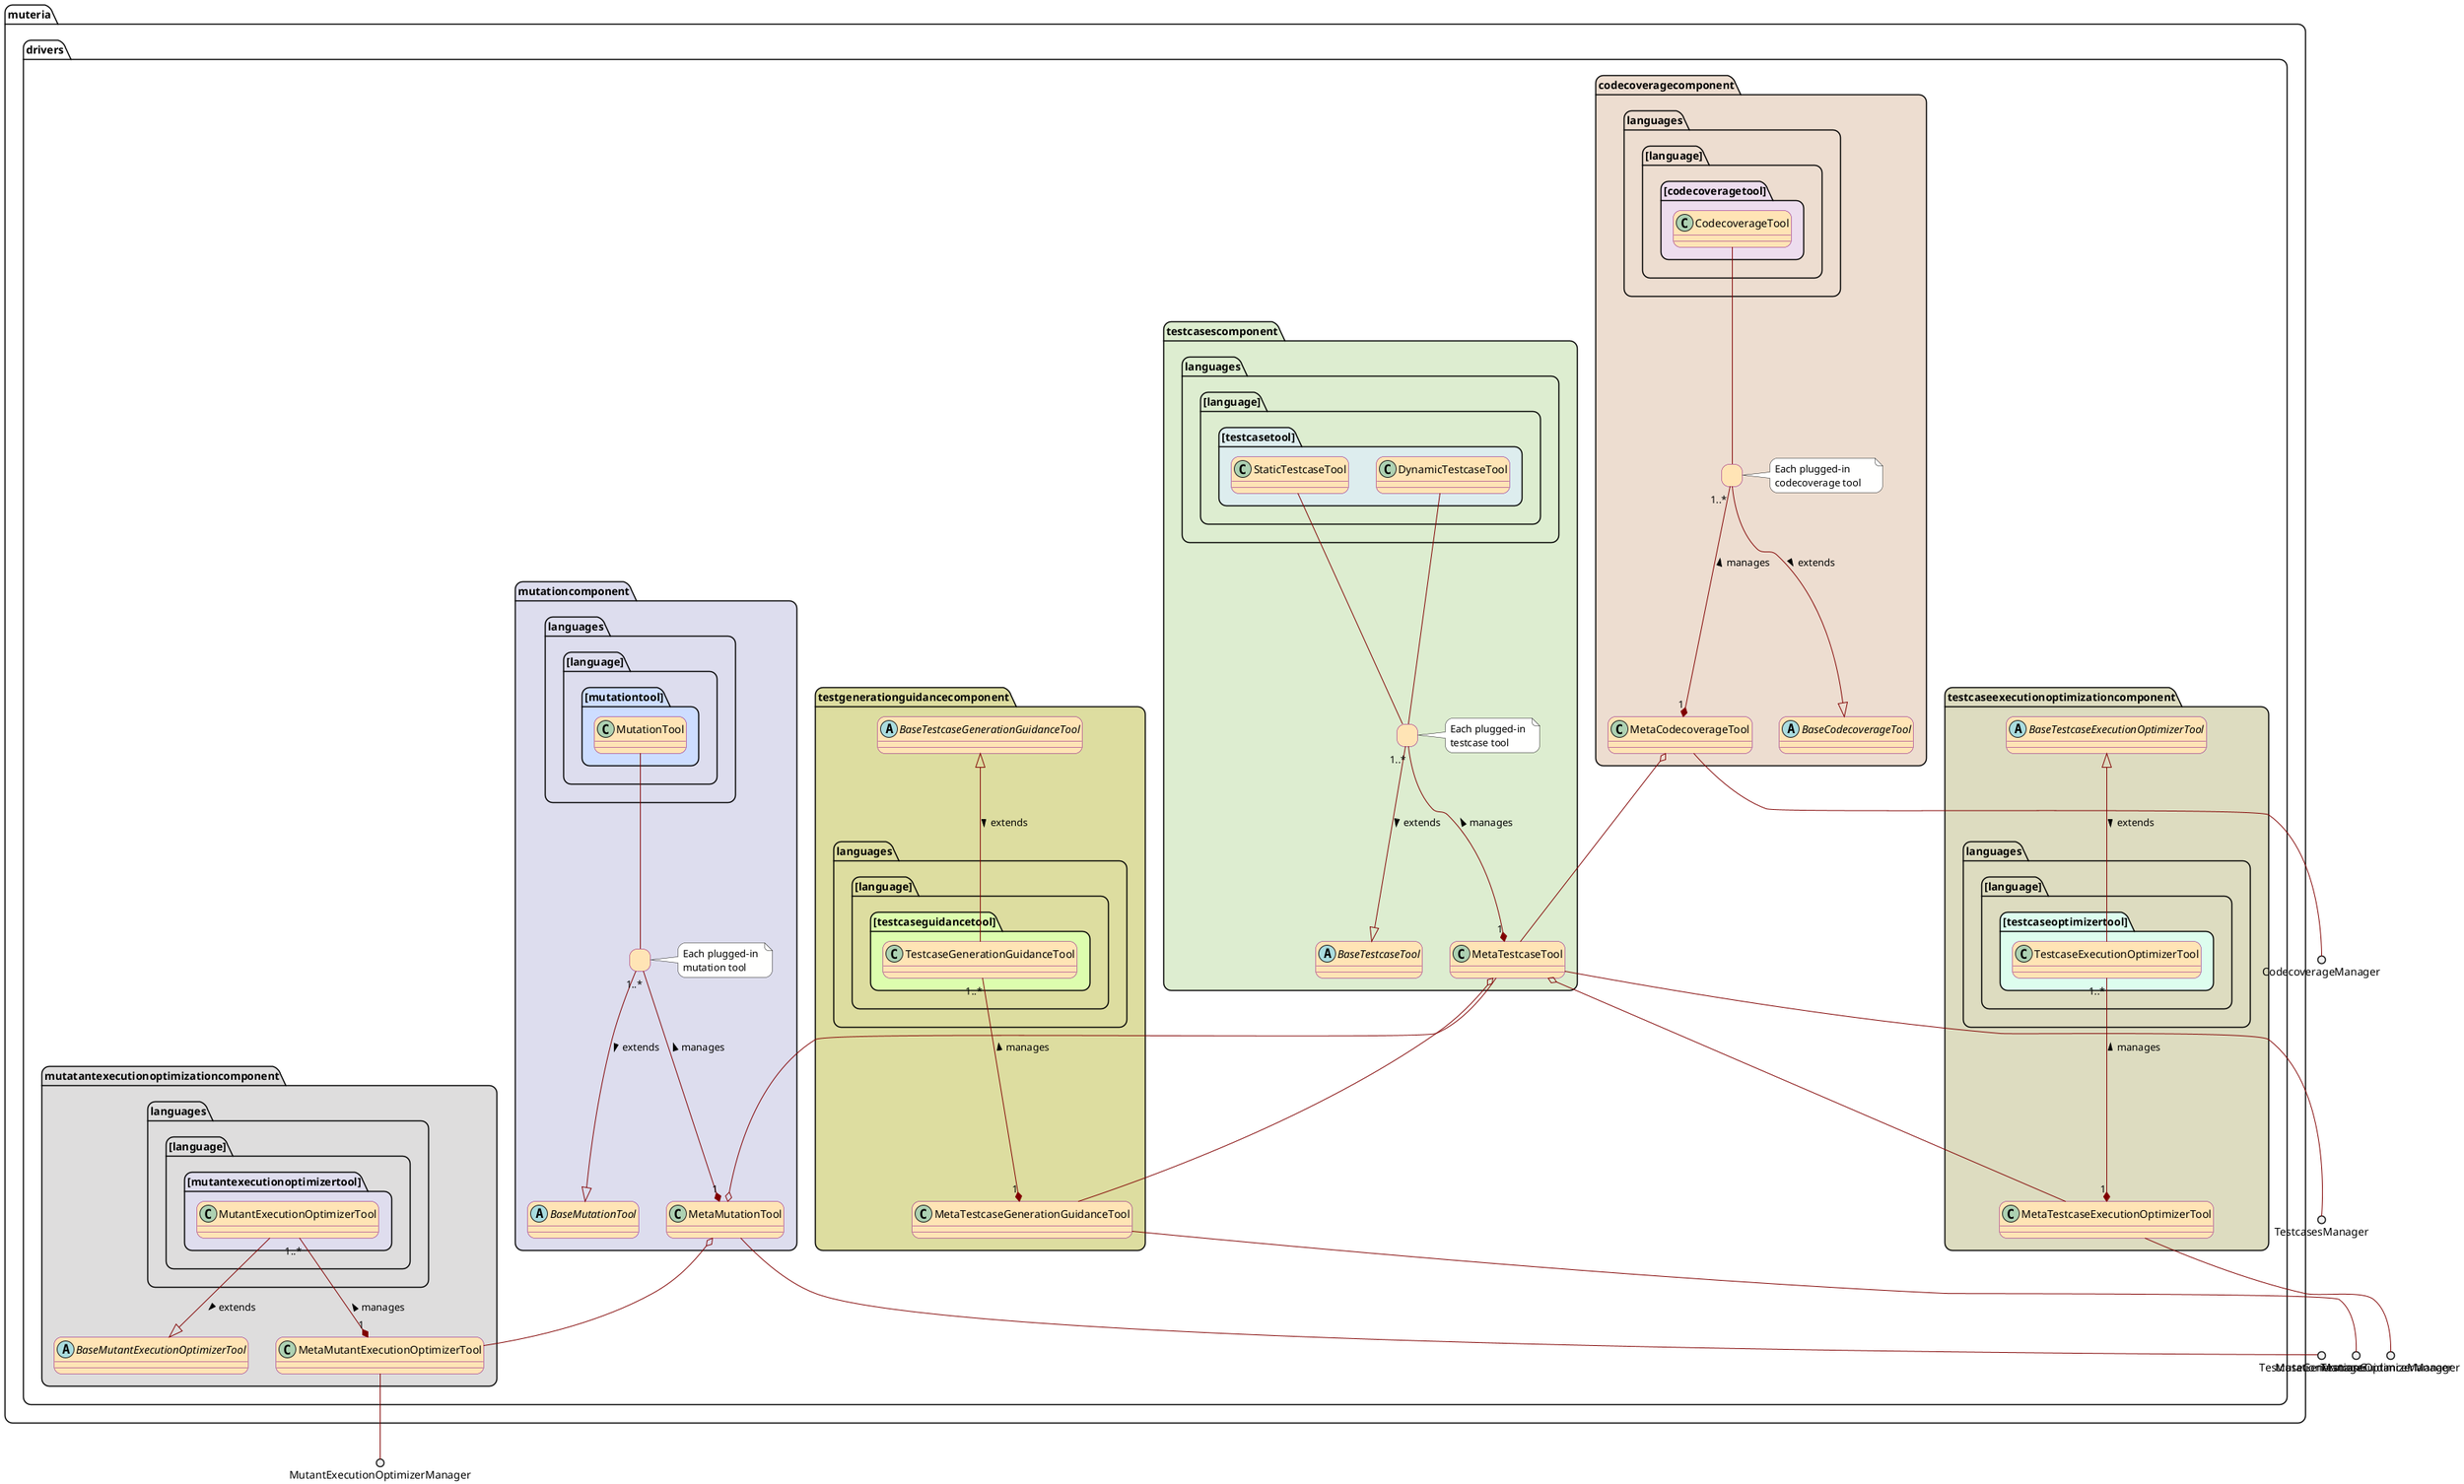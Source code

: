 @startuml
/'-------------- Style ----------------'/
skinparam roundcorner 20
skinparam class {
	BackgroundColor Moccasin
	ArrowColor Maroon
	BorderColor Purple
}
skinparam stereotypeCBackgroundColor YellowGreen
/'---------------------------------------'/

/'-------------- TestcasesComponent ----------------'/
'namespace muteria.drivers.testgeneration #DDDDDD {
package muteria.drivers.testcasescomponent #DDEDD0 {
    class MetaTestcaseTool
    abstract class BaseTestcaseTool
    package languages.[language].[testcasetool] #DDEDEE{
       class StaticTestcaseTool 
       class DynamicTestcaseTool 
    }
    class "      " as Hook_TestTool
    hide Hook_TestTool fields 
    hide Hook_TestTool methods 
    hide Hook_TestTool circle 
    note right of Hook_TestTool #white\FFFFFE
        Each plugged-in 
        testcase tool    
    end note

    StaticTestcaseTool -- Hook_TestTool
    DynamicTestcaseTool -- Hook_TestTool
    Hook_TestTool --|> BaseTestcaseTool : extends >
    Hook_TestTool "1..*" --* "1" MetaTestcaseTool : < manages
}
MetaTestcaseTool --() TestcasesManager 
'muteria.drivers.testcasescomponent +-- languages.<<language>>.<<testtool>>

' Other components dependences
/'---------------------------------------'/

/'-------------- CodecoverageComponent ----------------'/
package muteria.drivers.codecoveragecomponent #EDDDD0 {
    class MetaCodecoverageTool
    abstract class BaseCodecoverageTool
    package languages.[language].[codecoveragetool] #EDDDEE{
       class CodecoverageTool 
    }
    class "      " as Hook_CodecovTool
    hide Hook_CodecovTool fields 
    hide Hook_CodecovTool methods 
    hide Hook_CodecovTool circle 
    note right of Hook_CodecovTool #white\FFFFFE
        Each plugged-in 
        codecoverage tool    
    end note

    CodecoverageTool -- Hook_CodecovTool
    Hook_CodecovTool --|> BaseCodecoverageTool : extends >
    Hook_CodecovTool "1..*" --* "1" MetaCodecoverageTool : < manages
}
MetaCodecoverageTool --() CodecoverageManager 

' Other components dependences
MetaCodecoverageTool o-- MetaTestcaseTool 
/'---------------------------------------'/

/'-------------- MutantionComponent ----------------'/
package muteria.drivers.mutationcomponent #DDDDEE {
    class MetaMutationTool
    abstract class BaseMutationTool
    package languages.[language].[mutationtool] #CDDDFF{
       class MutationTool 
    }
    class "      " as Hook_MutationTool
    hide Hook_MutationTool fields 
    hide Hook_MutationTool methods 
    hide Hook_MutationTool circle 
    note right of Hook_MutationTool #white\FFFFFE
        Each plugged-in 
        mutation tool    
    end note

    MutationTool -- Hook_MutationTool
    Hook_MutationTool --|> BaseMutationTool : extends >
    Hook_MutationTool "1..*" --* "1" MetaMutationTool : < manages
}
MetaMutationTool --() MutationManager 

' Other components dependences
MetaTestcaseTool --o MetaMutationTool
/'---------------------------------------'/

/'-------------- TestGenerationGuidanceComponent ----------------'/
package muteria.drivers.testgenerationguidancecomponent #DDDDA0 {
    class MetaTestcaseGenerationGuidanceTool
    abstract class BaseTestcaseGenerationGuidanceTool
    package languages.[language].[testcaseguidancetool] #DDFDAE{
       class TestcaseGenerationGuidanceTool 
    }

    BaseTestcaseGenerationGuidanceTool <|-- TestcaseGenerationGuidanceTool: extends >
    TestcaseGenerationGuidanceTool "1..*" --* "1" MetaTestcaseGenerationGuidanceTool : < manages
}
MetaTestcaseGenerationGuidanceTool --() TestcaseGenerationGuidanceManager 

' Other components dependences
MetaTestcaseTool o-- MetaTestcaseGenerationGuidanceTool
/'---------------------------------------'/

/'-------------- TestcaseExecutionOPtimizationComponent ----------------'/
package muteria.drivers.testcaseexecutionoptimizationcomponent #DDDCC0 {
    class MetaTestcaseExecutionOptimizerTool
    abstract class BaseTestcaseExecutionOptimizerTool
    package languages.[language].[testcaseoptimizertool] #DDFDEE{
       class TestcaseExecutionOptimizerTool 
    }

    BaseTestcaseExecutionOptimizerTool <|-- TestcaseExecutionOptimizerTool : extends >
    TestcaseExecutionOptimizerTool "1..*" --* "1" MetaTestcaseExecutionOptimizerTool : < manages
}
MetaTestcaseExecutionOptimizerTool --() TestcaseOptimizerManager 

' Other components dependences
MetaTestcaseTool o-- MetaTestcaseExecutionOptimizerTool
/'---------------------------------------'/

/'-------------- CodecoveragePrioritizationSelectionComponent ----------------'/
package muteria.drivers.mutatantexecutionoptimizationcomponent #DEDDDD {
    class MetaMutantExecutionOptimizerTool
    abstract class BaseMutantExecutionOptimizerTool
    package languages.[language].[mutantexecutionoptimizertool] #DFDDEE{
       class MutantExecutionOptimizerTool 
    }

    MutantExecutionOptimizerTool --|> BaseMutantExecutionOptimizerTool : extends >
    MutantExecutionOptimizerTool "1..*" --* "1" MetaMutantExecutionOptimizerTool : < manages
}
MetaMutantExecutionOptimizerTool --() MutantExecutionOptimizerManager 

' Other components dependences
'MetaTestcaseOptimizerTool --o MetaMutationOptimizerTool
MetaMutationTool o-- MetaMutantExecutionOptimizerTool 
/'---------------------------------------'/
@enduml